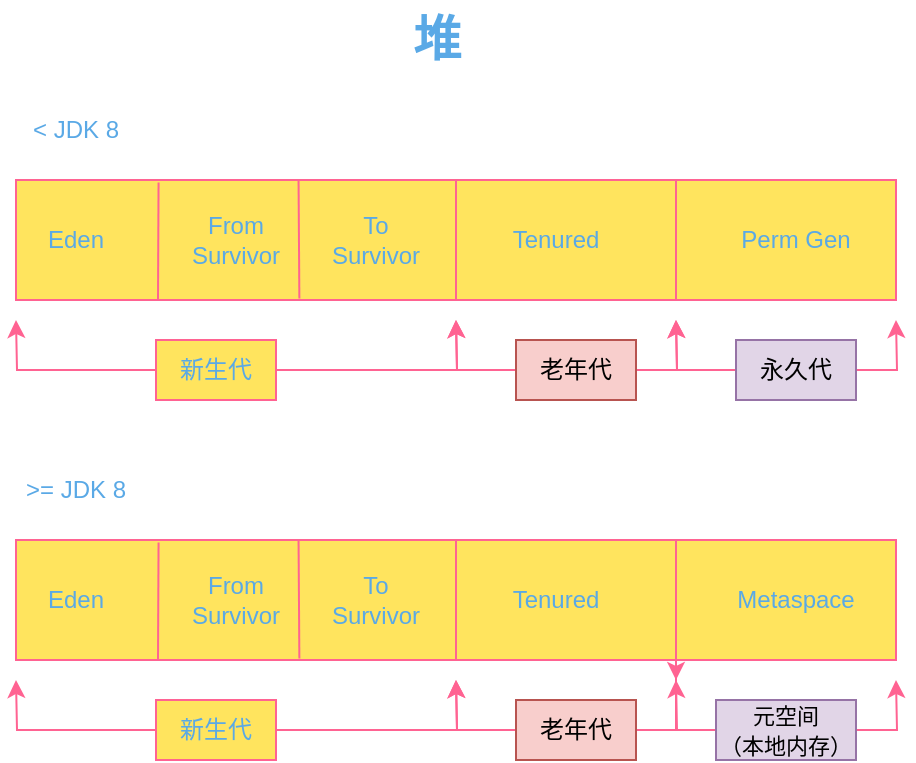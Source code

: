 <mxfile version="20.8.16" type="device"><diagram name="第 1 页" id="eOiTh5ZYm2SmF-m0OirU"><mxGraphModel dx="1434" dy="854" grid="1" gridSize="10" guides="1" tooltips="1" connect="1" arrows="1" fold="1" page="1" pageScale="1" pageWidth="827" pageHeight="1169" math="0" shadow="0"><root><mxCell id="0"/><mxCell id="1" parent="0"/><mxCell id="8OPlklOP2IKWGAO5x2sz-1" value="" style="rounded=0;whiteSpace=wrap;html=1;labelBackgroundColor=none;fillColor=#FFE45E;strokeColor=#FF6392;fontColor=#5AA9E6;" parent="1" vertex="1"><mxGeometry x="220" y="210" width="440" height="60" as="geometry"/></mxCell><mxCell id="8OPlklOP2IKWGAO5x2sz-18" style="edgeStyle=orthogonalEdgeStyle;rounded=0;orthogonalLoop=1;jettySize=auto;html=1;labelBackgroundColor=none;strokeColor=#FF6392;fontColor=default;" parent="1" source="8OPlklOP2IKWGAO5x2sz-3" edge="1"><mxGeometry relative="1" as="geometry"><mxPoint x="220" y="280" as="targetPoint"/></mxGeometry></mxCell><mxCell id="8OPlklOP2IKWGAO5x2sz-19" style="edgeStyle=orthogonalEdgeStyle;rounded=0;orthogonalLoop=1;jettySize=auto;html=1;labelBackgroundColor=none;strokeColor=#FF6392;fontColor=default;" parent="1" source="8OPlklOP2IKWGAO5x2sz-3" edge="1"><mxGeometry relative="1" as="geometry"><mxPoint x="440" y="280" as="targetPoint"/></mxGeometry></mxCell><mxCell id="8OPlklOP2IKWGAO5x2sz-3" value="新生代" style="text;html=1;strokeColor=#FF6392;fillColor=#FFE45E;align=center;verticalAlign=middle;whiteSpace=wrap;rounded=0;fontColor=#5AA9E6;labelBackgroundColor=none;" parent="1" vertex="1"><mxGeometry x="290" y="290" width="60" height="30" as="geometry"/></mxCell><mxCell id="8OPlklOP2IKWGAO5x2sz-23" style="edgeStyle=orthogonalEdgeStyle;rounded=0;orthogonalLoop=1;jettySize=auto;html=1;strokeColor=#FF6392;fontColor=#5AA9E6;fillColor=#FFE45E;" parent="1" source="8OPlklOP2IKWGAO5x2sz-4" edge="1"><mxGeometry relative="1" as="geometry"><mxPoint x="660" y="280" as="targetPoint"/></mxGeometry></mxCell><mxCell id="8OPlklOP2IKWGAO5x2sz-24" style="edgeStyle=orthogonalEdgeStyle;rounded=0;orthogonalLoop=1;jettySize=auto;html=1;strokeColor=#FF6392;fontColor=#5AA9E6;fillColor=#FFE45E;" parent="1" source="8OPlklOP2IKWGAO5x2sz-4" edge="1"><mxGeometry relative="1" as="geometry"><mxPoint x="550" y="280" as="targetPoint"/></mxGeometry></mxCell><mxCell id="8OPlklOP2IKWGAO5x2sz-4" value="永久代" style="text;html=1;strokeColor=#9673a6;fillColor=#e1d5e7;align=center;verticalAlign=middle;whiteSpace=wrap;rounded=0;labelBackgroundColor=none;" parent="1" vertex="1"><mxGeometry x="580" y="290" width="60" height="30" as="geometry"/></mxCell><mxCell id="8OPlklOP2IKWGAO5x2sz-20" style="edgeStyle=orthogonalEdgeStyle;rounded=0;orthogonalLoop=1;jettySize=auto;html=1;strokeColor=#FF6392;fontColor=#5AA9E6;fillColor=#FFE45E;" parent="1" source="8OPlklOP2IKWGAO5x2sz-5" edge="1"><mxGeometry relative="1" as="geometry"><mxPoint x="440" y="280" as="targetPoint"/></mxGeometry></mxCell><mxCell id="8OPlklOP2IKWGAO5x2sz-22" style="edgeStyle=orthogonalEdgeStyle;rounded=0;orthogonalLoop=1;jettySize=auto;html=1;strokeColor=#FF6392;fontColor=#5AA9E6;fillColor=#FFE45E;" parent="1" source="8OPlklOP2IKWGAO5x2sz-5" edge="1"><mxGeometry relative="1" as="geometry"><mxPoint x="550" y="280" as="targetPoint"/></mxGeometry></mxCell><mxCell id="8OPlklOP2IKWGAO5x2sz-5" value="老年代" style="text;html=1;strokeColor=#b85450;fillColor=#f8cecc;align=center;verticalAlign=middle;whiteSpace=wrap;rounded=0;labelBackgroundColor=none;fillStyle=auto;" parent="1" vertex="1"><mxGeometry x="470" y="290" width="60" height="30" as="geometry"/></mxCell><mxCell id="8OPlklOP2IKWGAO5x2sz-6" value="" style="endArrow=none;html=1;rounded=0;entryX=0.5;entryY=0;entryDx=0;entryDy=0;exitX=0.5;exitY=1;exitDx=0;exitDy=0;labelBackgroundColor=none;strokeColor=#FF6392;fontColor=default;" parent="1" source="8OPlklOP2IKWGAO5x2sz-1" target="8OPlklOP2IKWGAO5x2sz-1" edge="1"><mxGeometry width="50" height="50" relative="1" as="geometry"><mxPoint x="330" y="270" as="sourcePoint"/><mxPoint x="380" y="220" as="targetPoint"/></mxGeometry></mxCell><mxCell id="8OPlklOP2IKWGAO5x2sz-8" value="" style="endArrow=none;html=1;rounded=0;entryX=0.75;entryY=0;entryDx=0;entryDy=0;exitX=0.75;exitY=1;exitDx=0;exitDy=0;labelBackgroundColor=none;strokeColor=#FF6392;fontColor=default;" parent="1" source="8OPlklOP2IKWGAO5x2sz-1" target="8OPlklOP2IKWGAO5x2sz-1" edge="1"><mxGeometry width="50" height="50" relative="1" as="geometry"><mxPoint x="530" y="270" as="sourcePoint"/><mxPoint x="530.0" y="210" as="targetPoint"/></mxGeometry></mxCell><mxCell id="8OPlklOP2IKWGAO5x2sz-9" value="" style="endArrow=none;html=1;rounded=0;entryX=0.162;entryY=0.02;entryDx=0;entryDy=0;entryPerimeter=0;labelBackgroundColor=none;strokeColor=#FF6392;fontColor=default;" parent="1" target="8OPlklOP2IKWGAO5x2sz-1" edge="1"><mxGeometry width="50" height="50" relative="1" as="geometry"><mxPoint x="291" y="270" as="sourcePoint"/><mxPoint x="340" y="220" as="targetPoint"/></mxGeometry></mxCell><mxCell id="8OPlklOP2IKWGAO5x2sz-10" value="" style="endArrow=none;html=1;rounded=0;entryX=0.162;entryY=0.02;entryDx=0;entryDy=0;entryPerimeter=0;exitX=0.322;exitY=0.987;exitDx=0;exitDy=0;exitPerimeter=0;labelBackgroundColor=none;strokeColor=#FF6392;fontColor=default;" parent="1" source="8OPlklOP2IKWGAO5x2sz-1" edge="1"><mxGeometry width="50" height="50" relative="1" as="geometry"><mxPoint x="360" y="268.8" as="sourcePoint"/><mxPoint x="361.28" y="210.0" as="targetPoint"/></mxGeometry></mxCell><mxCell id="8OPlklOP2IKWGAO5x2sz-11" value="Eden" style="text;html=1;strokeColor=none;fillColor=none;align=center;verticalAlign=middle;whiteSpace=wrap;rounded=0;labelBackgroundColor=none;fontColor=#5AA9E6;" parent="1" vertex="1"><mxGeometry x="220" y="225" width="60" height="30" as="geometry"/></mxCell><mxCell id="8OPlklOP2IKWGAO5x2sz-12" value="From&lt;br&gt;Survivor" style="text;html=1;strokeColor=none;fillColor=none;align=center;verticalAlign=middle;whiteSpace=wrap;rounded=0;labelBackgroundColor=none;fontColor=#5AA9E6;" parent="1" vertex="1"><mxGeometry x="300" y="225" width="60" height="30" as="geometry"/></mxCell><mxCell id="8OPlklOP2IKWGAO5x2sz-13" value="To&lt;br&gt;Survivor" style="text;html=1;strokeColor=none;fillColor=none;align=center;verticalAlign=middle;whiteSpace=wrap;rounded=0;labelBackgroundColor=none;fontColor=#5AA9E6;" parent="1" vertex="1"><mxGeometry x="370" y="225" width="60" height="30" as="geometry"/></mxCell><mxCell id="8OPlklOP2IKWGAO5x2sz-14" value="堆" style="text;strokeColor=none;fillColor=none;html=1;fontSize=24;fontStyle=1;verticalAlign=middle;align=center;labelBackgroundColor=none;fontColor=#5AA9E6;" parent="1" vertex="1"><mxGeometry x="380" y="120" width="100" height="40" as="geometry"/></mxCell><mxCell id="8OPlklOP2IKWGAO5x2sz-15" value="Tenured" style="text;html=1;strokeColor=none;fillColor=none;align=center;verticalAlign=middle;whiteSpace=wrap;rounded=0;labelBackgroundColor=none;fontColor=#5AA9E6;" parent="1" vertex="1"><mxGeometry x="460" y="225" width="60" height="30" as="geometry"/></mxCell><mxCell id="8OPlklOP2IKWGAO5x2sz-17" value="Perm Gen" style="text;html=1;strokeColor=none;fillColor=none;align=center;verticalAlign=middle;whiteSpace=wrap;rounded=0;labelBackgroundColor=none;fontColor=#5AA9E6;" parent="1" vertex="1"><mxGeometry x="580" y="225" width="60" height="30" as="geometry"/></mxCell><mxCell id="8OPlklOP2IKWGAO5x2sz-26" value="&amp;lt; JDK 8" style="text;html=1;strokeColor=none;fillColor=none;align=center;verticalAlign=middle;whiteSpace=wrap;rounded=0;fontColor=#5AA9E6;" parent="1" vertex="1"><mxGeometry x="220" y="170" width="60" height="30" as="geometry"/></mxCell><mxCell id="8OPlklOP2IKWGAO5x2sz-27" value="" style="rounded=0;whiteSpace=wrap;html=1;labelBackgroundColor=none;fillColor=#FFE45E;strokeColor=#FF6392;fontColor=#5AA9E6;" parent="1" vertex="1"><mxGeometry x="220" y="390" width="440" height="60" as="geometry"/></mxCell><mxCell id="8OPlklOP2IKWGAO5x2sz-28" style="edgeStyle=orthogonalEdgeStyle;rounded=0;orthogonalLoop=1;jettySize=auto;html=1;labelBackgroundColor=none;strokeColor=#FF6392;fontColor=default;" parent="1" source="8OPlklOP2IKWGAO5x2sz-30" edge="1"><mxGeometry relative="1" as="geometry"><mxPoint x="220" y="460" as="targetPoint"/></mxGeometry></mxCell><mxCell id="8OPlklOP2IKWGAO5x2sz-29" style="edgeStyle=orthogonalEdgeStyle;rounded=0;orthogonalLoop=1;jettySize=auto;html=1;labelBackgroundColor=none;strokeColor=#FF6392;fontColor=default;" parent="1" source="8OPlklOP2IKWGAO5x2sz-30" edge="1"><mxGeometry relative="1" as="geometry"><mxPoint x="440" y="460" as="targetPoint"/></mxGeometry></mxCell><mxCell id="8OPlklOP2IKWGAO5x2sz-30" value="新生代" style="text;html=1;strokeColor=#FF6392;fillColor=#FFE45E;align=center;verticalAlign=middle;whiteSpace=wrap;rounded=0;fontColor=#5AA9E6;labelBackgroundColor=none;" parent="1" vertex="1"><mxGeometry x="290" y="470" width="60" height="30" as="geometry"/></mxCell><mxCell id="8OPlklOP2IKWGAO5x2sz-31" style="edgeStyle=orthogonalEdgeStyle;rounded=0;orthogonalLoop=1;jettySize=auto;html=1;strokeColor=#FF6392;fontColor=#5AA9E6;fillColor=#FFE45E;" parent="1" source="8OPlklOP2IKWGAO5x2sz-33" edge="1"><mxGeometry relative="1" as="geometry"><mxPoint x="660" y="460" as="targetPoint"/></mxGeometry></mxCell><mxCell id="8OPlklOP2IKWGAO5x2sz-32" style="edgeStyle=orthogonalEdgeStyle;rounded=0;orthogonalLoop=1;jettySize=auto;html=1;strokeColor=#FF6392;fontColor=#5AA9E6;fillColor=#FFE45E;" parent="1" source="8OPlklOP2IKWGAO5x2sz-33" edge="1"><mxGeometry relative="1" as="geometry"><mxPoint x="550" y="460" as="targetPoint"/></mxGeometry></mxCell><mxCell id="8OPlklOP2IKWGAO5x2sz-33" value="&lt;font style=&quot;font-size: 11px;&quot;&gt;元空间&lt;br&gt;（本地内存）&lt;/font&gt;" style="text;html=1;strokeColor=#9673a6;fillColor=#e1d5e7;align=center;verticalAlign=middle;whiteSpace=wrap;rounded=0;labelBackgroundColor=none;" parent="1" vertex="1"><mxGeometry x="570" y="470" width="70" height="30" as="geometry"/></mxCell><mxCell id="8OPlklOP2IKWGAO5x2sz-34" style="edgeStyle=orthogonalEdgeStyle;rounded=0;orthogonalLoop=1;jettySize=auto;html=1;strokeColor=#FF6392;fontColor=#5AA9E6;fillColor=#FFE45E;" parent="1" source="8OPlklOP2IKWGAO5x2sz-36" edge="1"><mxGeometry relative="1" as="geometry"><mxPoint x="440" y="460" as="targetPoint"/></mxGeometry></mxCell><mxCell id="8OPlklOP2IKWGAO5x2sz-35" style="edgeStyle=orthogonalEdgeStyle;rounded=0;orthogonalLoop=1;jettySize=auto;html=1;strokeColor=#FF6392;fontColor=#5AA9E6;fillColor=#FFE45E;" parent="1" source="8OPlklOP2IKWGAO5x2sz-36" edge="1"><mxGeometry relative="1" as="geometry"><mxPoint x="550" y="460" as="targetPoint"/></mxGeometry></mxCell><mxCell id="8OPlklOP2IKWGAO5x2sz-36" value="老年代" style="text;html=1;strokeColor=#b85450;fillColor=#f8cecc;align=center;verticalAlign=middle;whiteSpace=wrap;rounded=0;labelBackgroundColor=none;fillStyle=auto;" parent="1" vertex="1"><mxGeometry x="470" y="470" width="60" height="30" as="geometry"/></mxCell><mxCell id="8OPlklOP2IKWGAO5x2sz-37" value="" style="endArrow=none;html=1;rounded=0;entryX=0.5;entryY=0;entryDx=0;entryDy=0;exitX=0.5;exitY=1;exitDx=0;exitDy=0;labelBackgroundColor=none;strokeColor=#FF6392;fontColor=default;" parent="1" source="8OPlklOP2IKWGAO5x2sz-27" target="8OPlklOP2IKWGAO5x2sz-27" edge="1"><mxGeometry width="50" height="50" relative="1" as="geometry"><mxPoint x="330" y="450" as="sourcePoint"/><mxPoint x="380" y="400" as="targetPoint"/></mxGeometry></mxCell><mxCell id="8OPlklOP2IKWGAO5x2sz-38" value="" style="endArrow=none;html=1;rounded=0;entryX=0.75;entryY=0;entryDx=0;entryDy=0;exitX=0.75;exitY=1;exitDx=0;exitDy=0;labelBackgroundColor=none;strokeColor=#FF6392;fontColor=default;" parent="1" source="8OPlklOP2IKWGAO5x2sz-27" target="8OPlklOP2IKWGAO5x2sz-27" edge="1"><mxGeometry width="50" height="50" relative="1" as="geometry"><mxPoint x="530" y="450" as="sourcePoint"/><mxPoint x="530.0" y="390" as="targetPoint"/></mxGeometry></mxCell><mxCell id="8OPlklOP2IKWGAO5x2sz-39" value="" style="endArrow=none;html=1;rounded=0;entryX=0.162;entryY=0.02;entryDx=0;entryDy=0;entryPerimeter=0;labelBackgroundColor=none;strokeColor=#FF6392;fontColor=default;" parent="1" target="8OPlklOP2IKWGAO5x2sz-27" edge="1"><mxGeometry width="50" height="50" relative="1" as="geometry"><mxPoint x="291" y="450" as="sourcePoint"/><mxPoint x="340" y="400" as="targetPoint"/></mxGeometry></mxCell><mxCell id="8OPlklOP2IKWGAO5x2sz-40" value="" style="endArrow=none;html=1;rounded=0;entryX=0.162;entryY=0.02;entryDx=0;entryDy=0;entryPerimeter=0;exitX=0.322;exitY=0.987;exitDx=0;exitDy=0;exitPerimeter=0;labelBackgroundColor=none;strokeColor=#FF6392;fontColor=default;" parent="1" source="8OPlklOP2IKWGAO5x2sz-27" edge="1"><mxGeometry width="50" height="50" relative="1" as="geometry"><mxPoint x="360" y="448.8" as="sourcePoint"/><mxPoint x="361.28" y="390" as="targetPoint"/></mxGeometry></mxCell><mxCell id="8OPlklOP2IKWGAO5x2sz-41" value="Eden" style="text;html=1;strokeColor=none;fillColor=none;align=center;verticalAlign=middle;whiteSpace=wrap;rounded=0;labelBackgroundColor=none;fontColor=#5AA9E6;" parent="1" vertex="1"><mxGeometry x="220" y="405" width="60" height="30" as="geometry"/></mxCell><mxCell id="8OPlklOP2IKWGAO5x2sz-42" value="From&lt;br&gt;Survivor" style="text;html=1;strokeColor=none;fillColor=none;align=center;verticalAlign=middle;whiteSpace=wrap;rounded=0;labelBackgroundColor=none;fontColor=#5AA9E6;" parent="1" vertex="1"><mxGeometry x="300" y="405" width="60" height="30" as="geometry"/></mxCell><mxCell id="8OPlklOP2IKWGAO5x2sz-43" value="To&lt;br&gt;Survivor" style="text;html=1;strokeColor=none;fillColor=none;align=center;verticalAlign=middle;whiteSpace=wrap;rounded=0;labelBackgroundColor=none;fontColor=#5AA9E6;" parent="1" vertex="1"><mxGeometry x="370" y="405" width="60" height="30" as="geometry"/></mxCell><mxCell id="8OPlklOP2IKWGAO5x2sz-44" value="Tenured" style="text;html=1;strokeColor=none;fillColor=none;align=center;verticalAlign=middle;whiteSpace=wrap;rounded=0;labelBackgroundColor=none;fontColor=#5AA9E6;" parent="1" vertex="1"><mxGeometry x="460" y="405" width="60" height="30" as="geometry"/></mxCell><mxCell id="8OPlklOP2IKWGAO5x2sz-45" value="Metaspace" style="text;html=1;strokeColor=none;fillColor=none;align=center;verticalAlign=middle;whiteSpace=wrap;rounded=0;labelBackgroundColor=none;fontColor=#5AA9E6;" parent="1" vertex="1"><mxGeometry x="580" y="405" width="60" height="30" as="geometry"/></mxCell><mxCell id="8OPlklOP2IKWGAO5x2sz-46" value="&amp;gt;= JDK 8" style="text;html=1;strokeColor=none;fillColor=none;align=center;verticalAlign=middle;whiteSpace=wrap;rounded=0;fontColor=#5AA9E6;" parent="1" vertex="1"><mxGeometry x="220" y="350" width="60" height="30" as="geometry"/></mxCell></root></mxGraphModel></diagram></mxfile>